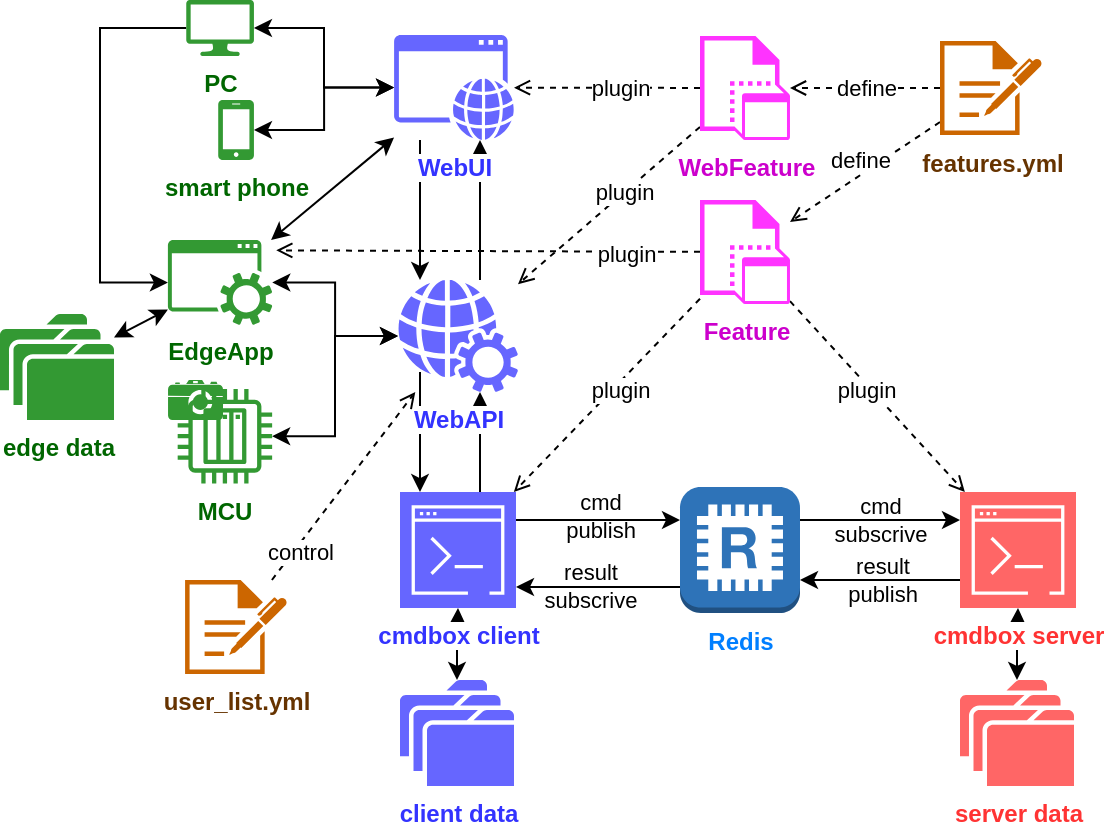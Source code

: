 <mxfile version="24.7.17">
  <diagram name="ページ1" id="YxXK643Pfl-rKASDYfHm">
    <mxGraphModel dx="989" dy="1678" grid="1" gridSize="10" guides="1" tooltips="1" connect="1" arrows="1" fold="1" page="1" pageScale="1" pageWidth="827" pageHeight="1169" math="0" shadow="0">
      <root>
        <mxCell id="0" />
        <mxCell id="1" parent="0" />
        <mxCell id="loG1sLiP6NZWTCCwNQnP-9" style="edgeStyle=orthogonalEdgeStyle;rounded=0;orthogonalLoop=1;jettySize=auto;html=1;" parent="1" edge="1">
          <mxGeometry relative="1" as="geometry">
            <Array as="points">
              <mxPoint x="570" y="250" />
            </Array>
            <mxPoint x="490" y="250.0" as="sourcePoint" />
            <mxPoint x="570" y="250.0" as="targetPoint" />
          </mxGeometry>
        </mxCell>
        <mxCell id="loG1sLiP6NZWTCCwNQnP-10" value="cmd&lt;br&gt;subscrive" style="edgeLabel;html=1;align=center;verticalAlign=middle;resizable=0;points=[];labelBackgroundColor=none;" parent="loG1sLiP6NZWTCCwNQnP-9" vertex="1" connectable="0">
          <mxGeometry x="-0.248" relative="1" as="geometry">
            <mxPoint x="10" as="offset" />
          </mxGeometry>
        </mxCell>
        <mxCell id="loG1sLiP6NZWTCCwNQnP-13" style="edgeStyle=orthogonalEdgeStyle;rounded=0;orthogonalLoop=1;jettySize=auto;html=1;" parent="1" source="loG1sLiP6NZWTCCwNQnP-1" target="loG1sLiP6NZWTCCwNQnP-2" edge="1">
          <mxGeometry relative="1" as="geometry">
            <Array as="points">
              <mxPoint x="400" y="283.52" />
              <mxPoint x="400" y="283.52" />
            </Array>
          </mxGeometry>
        </mxCell>
        <mxCell id="loG1sLiP6NZWTCCwNQnP-14" value="result&lt;br&gt;subscrive" style="edgeLabel;html=1;align=center;verticalAlign=middle;resizable=0;points=[];labelBackgroundColor=none;" parent="loG1sLiP6NZWTCCwNQnP-13" vertex="1" connectable="0">
          <mxGeometry x="0.347" y="-1" relative="1" as="geometry">
            <mxPoint x="10" as="offset" />
          </mxGeometry>
        </mxCell>
        <mxCell id="loG1sLiP6NZWTCCwNQnP-1" value="Redis" style="outlineConnect=0;dashed=0;verticalLabelPosition=bottom;verticalAlign=top;align=center;html=1;shape=mxgraph.aws3.redis;fillColor=#2E73B8;gradientColor=none;fontColor=#007FFF;fontStyle=1" parent="1" vertex="1">
          <mxGeometry x="430" y="233.52" width="60" height="63" as="geometry" />
        </mxCell>
        <mxCell id="loG1sLiP6NZWTCCwNQnP-11" style="edgeStyle=orthogonalEdgeStyle;rounded=0;orthogonalLoop=1;jettySize=auto;html=1;" parent="1" edge="1">
          <mxGeometry relative="1" as="geometry">
            <Array as="points">
              <mxPoint x="530" y="280.52" />
              <mxPoint x="530" y="280.52" />
            </Array>
            <mxPoint x="570" y="280.0" as="sourcePoint" />
            <mxPoint x="490" y="280.0" as="targetPoint" />
          </mxGeometry>
        </mxCell>
        <mxCell id="loG1sLiP6NZWTCCwNQnP-12" value="result&lt;br&gt;publish" style="edgeLabel;html=1;align=center;verticalAlign=middle;resizable=0;points=[];labelBackgroundColor=none;" parent="loG1sLiP6NZWTCCwNQnP-11" vertex="1" connectable="0">
          <mxGeometry x="0.24" relative="1" as="geometry">
            <mxPoint x="10" as="offset" />
          </mxGeometry>
        </mxCell>
        <mxCell id="loG1sLiP6NZWTCCwNQnP-4" value="&lt;b&gt;server data&lt;/b&gt;" style="sketch=0;pointerEvents=1;shadow=0;dashed=0;html=1;strokeColor=none;fillColor=#FF6666;labelPosition=center;verticalLabelPosition=bottom;verticalAlign=top;outlineConnect=0;align=center;shape=mxgraph.office.concepts.folders;fontColor=#FF3333;" parent="1" vertex="1">
          <mxGeometry x="570" y="330" width="57" height="53" as="geometry" />
        </mxCell>
        <mxCell id="loG1sLiP6NZWTCCwNQnP-5" style="edgeStyle=orthogonalEdgeStyle;rounded=0;orthogonalLoop=1;jettySize=auto;html=1;" parent="1" edge="1">
          <mxGeometry relative="1" as="geometry">
            <mxPoint x="430" y="250.0" as="targetPoint" />
            <Array as="points" />
            <mxPoint x="348" y="250.0" as="sourcePoint" />
          </mxGeometry>
        </mxCell>
        <mxCell id="loG1sLiP6NZWTCCwNQnP-6" value="cmd&lt;br&gt;publish" style="edgeLabel;html=1;align=center;verticalAlign=middle;resizable=0;points=[];labelBackgroundColor=none;" parent="loG1sLiP6NZWTCCwNQnP-5" vertex="1" connectable="0">
          <mxGeometry x="0.296" y="2" relative="1" as="geometry">
            <mxPoint x="-11" as="offset" />
          </mxGeometry>
        </mxCell>
        <mxCell id="6qWdPQYl7c-4SpXooGMC-27" style="edgeStyle=orthogonalEdgeStyle;rounded=0;orthogonalLoop=1;jettySize=auto;html=1;startArrow=classic;startFill=1;" edge="1" parent="1" source="Ols4dECVdIXcr6YLv8V9-12" target="6qWdPQYl7c-4SpXooGMC-14">
          <mxGeometry relative="1" as="geometry" />
        </mxCell>
        <mxCell id="Ols4dECVdIXcr6YLv8V9-12" value="&lt;b&gt;&lt;font color=&quot;#006600&quot;&gt;MCU&lt;/font&gt;&lt;/b&gt;" style="sketch=0;outlineConnect=0;fontColor=#66FF66;gradientColor=none;fillColor=#339933;strokeColor=none;dashed=0;verticalLabelPosition=bottom;verticalAlign=top;align=center;html=1;fontSize=12;fontStyle=0;aspect=fixed;pointerEvents=1;shape=mxgraph.aws4.iot_thing_plc;labelBackgroundColor=default;" parent="1" vertex="1">
          <mxGeometry x="178.84" y="184.46" width="47.23" height="47.23" as="geometry" />
        </mxCell>
        <mxCell id="Ols4dECVdIXcr6YLv8V9-14" value="" style="shape=mxgraph.signs.tech.camera_2;html=1;pointerEvents=1;strokeColor=none;verticalLabelPosition=bottom;verticalAlign=top;align=center;labelBackgroundColor=#FFFFFF;fontColor=#66FF66;fillColor=#339933;" parent="1" vertex="1">
          <mxGeometry x="174.02" y="180" width="27.5" height="20" as="geometry" />
        </mxCell>
        <mxCell id="6qWdPQYl7c-4SpXooGMC-3" value="&lt;b&gt;&lt;font color=&quot;#3333ff&quot;&gt;client data&lt;/font&gt;&lt;/b&gt;" style="sketch=0;pointerEvents=1;shadow=0;dashed=0;html=1;strokeColor=none;fillColor=#6666FF;labelPosition=center;verticalLabelPosition=bottom;verticalAlign=top;outlineConnect=0;align=center;shape=mxgraph.office.concepts.folders;fontColor=#FF3333;" vertex="1" parent="1">
          <mxGeometry x="290" y="330" width="57" height="53" as="geometry" />
        </mxCell>
        <mxCell id="6qWdPQYl7c-4SpXooGMC-11" style="edgeStyle=orthogonalEdgeStyle;rounded=0;orthogonalLoop=1;jettySize=auto;html=1;" edge="1" parent="1" target="6qWdPQYl7c-4SpXooGMC-14">
          <mxGeometry relative="1" as="geometry">
            <mxPoint x="330" y="236.02" as="sourcePoint" />
            <mxPoint x="330" y="186" as="targetPoint" />
            <Array as="points">
              <mxPoint x="330" y="190" />
              <mxPoint x="330" y="190" />
            </Array>
          </mxGeometry>
        </mxCell>
        <mxCell id="6qWdPQYl7c-4SpXooGMC-9" value="" style="edgeStyle=orthogonalEdgeStyle;rounded=0;orthogonalLoop=1;jettySize=auto;html=1;" edge="1" parent="1">
          <mxGeometry relative="1" as="geometry">
            <mxPoint x="300" y="176" as="sourcePoint" />
            <mxPoint x="300" y="236.02" as="targetPoint" />
            <Array as="points" />
          </mxGeometry>
        </mxCell>
        <mxCell id="6qWdPQYl7c-4SpXooGMC-26" style="edgeStyle=orthogonalEdgeStyle;rounded=0;orthogonalLoop=1;jettySize=auto;html=1;startArrow=classic;startFill=1;" edge="1" parent="1" source="6qWdPQYl7c-4SpXooGMC-13" target="6qWdPQYl7c-4SpXooGMC-15">
          <mxGeometry relative="1" as="geometry" />
        </mxCell>
        <mxCell id="6qWdPQYl7c-4SpXooGMC-13" value="&lt;b&gt;&lt;font color=&quot;#006600&quot;&gt;smart phone&lt;/font&gt;&lt;/b&gt;" style="sketch=0;pointerEvents=1;shadow=0;dashed=0;html=1;strokeColor=none;fillColor=#339933;labelPosition=center;verticalLabelPosition=bottom;verticalAlign=top;outlineConnect=0;align=center;shape=mxgraph.office.devices.cell_phone_iphone_standalone;" vertex="1" parent="1">
          <mxGeometry x="199.11" y="40" width="17.86" height="30" as="geometry" />
        </mxCell>
        <mxCell id="6qWdPQYl7c-4SpXooGMC-23" style="edgeStyle=orthogonalEdgeStyle;rounded=0;orthogonalLoop=1;jettySize=auto;html=1;" edge="1" parent="1" source="6qWdPQYl7c-4SpXooGMC-15" target="6qWdPQYl7c-4SpXooGMC-14">
          <mxGeometry relative="1" as="geometry">
            <Array as="points">
              <mxPoint x="300" y="120" />
              <mxPoint x="300" y="120" />
            </Array>
          </mxGeometry>
        </mxCell>
        <mxCell id="6qWdPQYl7c-4SpXooGMC-24" style="edgeStyle=orthogonalEdgeStyle;rounded=0;orthogonalLoop=1;jettySize=auto;html=1;" edge="1" parent="1" source="6qWdPQYl7c-4SpXooGMC-14" target="6qWdPQYl7c-4SpXooGMC-15">
          <mxGeometry relative="1" as="geometry">
            <Array as="points">
              <mxPoint x="330" y="120" />
              <mxPoint x="330" y="120" />
            </Array>
          </mxGeometry>
        </mxCell>
        <mxCell id="6qWdPQYl7c-4SpXooGMC-14" value="&lt;b&gt;&lt;font style=&quot;background-color: rgb(255, 255, 255);&quot; color=&quot;#3333ff&quot;&gt;WebAPI&lt;/font&gt;&lt;/b&gt;" style="sketch=0;pointerEvents=1;shadow=0;dashed=0;html=1;strokeColor=none;fillColor=#6666FF;labelPosition=center;verticalLabelPosition=bottom;verticalAlign=top;outlineConnect=0;align=center;shape=mxgraph.office.concepts.web_services;" vertex="1" parent="1">
          <mxGeometry x="289" y="130" width="60" height="56" as="geometry" />
        </mxCell>
        <mxCell id="6qWdPQYl7c-4SpXooGMC-25" style="edgeStyle=orthogonalEdgeStyle;rounded=0;orthogonalLoop=1;jettySize=auto;html=1;startArrow=classic;startFill=1;" edge="1" parent="1" source="6qWdPQYl7c-4SpXooGMC-22" target="6qWdPQYl7c-4SpXooGMC-15">
          <mxGeometry relative="1" as="geometry" />
        </mxCell>
        <mxCell id="6qWdPQYl7c-4SpXooGMC-55" style="edgeStyle=orthogonalEdgeStyle;rounded=0;orthogonalLoop=1;jettySize=auto;html=1;startArrow=none;startFill=0;" edge="1" parent="1" source="6qWdPQYl7c-4SpXooGMC-22" target="6qWdPQYl7c-4SpXooGMC-28">
          <mxGeometry relative="1" as="geometry">
            <Array as="points">
              <mxPoint x="140" y="4.0" />
              <mxPoint x="140" y="131.23" />
            </Array>
          </mxGeometry>
        </mxCell>
        <mxCell id="6qWdPQYl7c-4SpXooGMC-22" value="&lt;b&gt;&lt;font color=&quot;#006600&quot;&gt;PC&lt;/font&gt;&lt;/b&gt;" style="sketch=0;pointerEvents=1;shadow=0;dashed=0;html=1;strokeColor=none;fillColor=#339933;labelPosition=center;verticalLabelPosition=bottom;verticalAlign=top;outlineConnect=0;align=center;shape=mxgraph.office.devices.lcd_monitor;" vertex="1" parent="1">
          <mxGeometry x="183.13" y="-10" width="33.84" height="28" as="geometry" />
        </mxCell>
        <mxCell id="6qWdPQYl7c-4SpXooGMC-15" value="&lt;b&gt;&lt;font color=&quot;#3333ff&quot; style=&quot;background-color: rgb(255, 255, 255);&quot;&gt;WebUI&lt;/font&gt;&lt;/b&gt;" style="sketch=0;pointerEvents=1;shadow=0;dashed=0;html=1;strokeColor=none;fillColor=#6666FF;labelPosition=center;verticalLabelPosition=bottom;verticalAlign=top;outlineConnect=0;align=center;shape=mxgraph.office.concepts.application_web;" vertex="1" parent="1">
          <mxGeometry x="287.05" y="7.54" width="59.95" height="52.46" as="geometry" />
        </mxCell>
        <mxCell id="6qWdPQYl7c-4SpXooGMC-29" style="edgeStyle=orthogonalEdgeStyle;rounded=0;orthogonalLoop=1;jettySize=auto;html=1;startArrow=classic;startFill=1;" edge="1" parent="1" source="6qWdPQYl7c-4SpXooGMC-28" target="6qWdPQYl7c-4SpXooGMC-14">
          <mxGeometry relative="1" as="geometry" />
        </mxCell>
        <mxCell id="6qWdPQYl7c-4SpXooGMC-60" style="rounded=0;orthogonalLoop=1;jettySize=auto;html=1;endArrow=classic;endFill=1;startArrow=classic;startFill=1;" edge="1" parent="1" source="6qWdPQYl7c-4SpXooGMC-28" target="6qWdPQYl7c-4SpXooGMC-15">
          <mxGeometry relative="1" as="geometry" />
        </mxCell>
        <mxCell id="6qWdPQYl7c-4SpXooGMC-28" value="&lt;b&gt;&lt;font color=&quot;#006600&quot;&gt;EdgeApp&lt;/font&gt;&lt;/b&gt;" style="sketch=0;pointerEvents=1;shadow=0;dashed=0;html=1;strokeColor=none;fillColor=#339933;labelPosition=center;verticalLabelPosition=bottom;verticalAlign=top;outlineConnect=0;align=center;shape=mxgraph.office.concepts.service_application;" vertex="1" parent="1">
          <mxGeometry x="173.95" y="110" width="52.19" height="42.46" as="geometry" />
        </mxCell>
        <mxCell id="6qWdPQYl7c-4SpXooGMC-31" style="rounded=0;orthogonalLoop=1;jettySize=auto;html=1;endArrow=open;endFill=0;dashed=1;" edge="1" parent="1" source="6qWdPQYl7c-4SpXooGMC-30" target="loG1sLiP6NZWTCCwNQnP-3">
          <mxGeometry relative="1" as="geometry" />
        </mxCell>
        <mxCell id="6qWdPQYl7c-4SpXooGMC-45" value="plugin" style="edgeLabel;html=1;align=center;verticalAlign=middle;resizable=0;points=[];" vertex="1" connectable="0" parent="6qWdPQYl7c-4SpXooGMC-31">
          <mxGeometry x="-0.096" y="-2" relative="1" as="geometry">
            <mxPoint as="offset" />
          </mxGeometry>
        </mxCell>
        <mxCell id="6qWdPQYl7c-4SpXooGMC-32" style="rounded=0;orthogonalLoop=1;jettySize=auto;html=1;endArrow=open;endFill=0;dashed=1;" edge="1" parent="1" source="6qWdPQYl7c-4SpXooGMC-30" target="loG1sLiP6NZWTCCwNQnP-2">
          <mxGeometry relative="1" as="geometry" />
        </mxCell>
        <mxCell id="6qWdPQYl7c-4SpXooGMC-44" value="plugin" style="edgeLabel;html=1;align=center;verticalAlign=middle;resizable=0;points=[];" vertex="1" connectable="0" parent="6qWdPQYl7c-4SpXooGMC-32">
          <mxGeometry x="-0.099" y="3" relative="1" as="geometry">
            <mxPoint as="offset" />
          </mxGeometry>
        </mxCell>
        <mxCell id="6qWdPQYl7c-4SpXooGMC-33" style="rounded=0;orthogonalLoop=1;jettySize=auto;html=1;dashed=1;endArrow=open;endFill=0;entryX=1.038;entryY=0.122;entryDx=0;entryDy=0;entryPerimeter=0;" edge="1" parent="1" source="6qWdPQYl7c-4SpXooGMC-30" target="6qWdPQYl7c-4SpXooGMC-28">
          <mxGeometry relative="1" as="geometry" />
        </mxCell>
        <mxCell id="6qWdPQYl7c-4SpXooGMC-46" value="plugin" style="edgeLabel;html=1;align=center;verticalAlign=middle;resizable=0;points=[];" vertex="1" connectable="0" parent="6qWdPQYl7c-4SpXooGMC-33">
          <mxGeometry x="-0.648" y="1" relative="1" as="geometry">
            <mxPoint as="offset" />
          </mxGeometry>
        </mxCell>
        <mxCell id="6qWdPQYl7c-4SpXooGMC-30" value="&lt;b&gt;&lt;font style=&quot;background-color: rgb(255, 255, 255);&quot; color=&quot;#cc00cc&quot;&gt;Feature&lt;/font&gt;&lt;/b&gt;" style="sketch=0;pointerEvents=1;shadow=0;dashed=0;html=1;strokeColor=none;fillColor=#FF33FF;labelPosition=center;verticalLabelPosition=bottom;verticalAlign=top;outlineConnect=0;align=center;shape=mxgraph.office.concepts.web_part;" vertex="1" parent="1">
          <mxGeometry x="440" y="90.0" width="45" height="52" as="geometry" />
        </mxCell>
        <mxCell id="6qWdPQYl7c-4SpXooGMC-36" style="rounded=0;orthogonalLoop=1;jettySize=auto;html=1;endArrow=open;endFill=0;dashed=1;" edge="1" parent="1" source="6qWdPQYl7c-4SpXooGMC-35" target="6qWdPQYl7c-4SpXooGMC-14">
          <mxGeometry relative="1" as="geometry" />
        </mxCell>
        <mxCell id="6qWdPQYl7c-4SpXooGMC-42" value="plugin" style="edgeLabel;html=1;align=center;verticalAlign=middle;resizable=0;points=[];" vertex="1" connectable="0" parent="6qWdPQYl7c-4SpXooGMC-36">
          <mxGeometry x="-0.166" y="-1" relative="1" as="geometry">
            <mxPoint as="offset" />
          </mxGeometry>
        </mxCell>
        <mxCell id="6qWdPQYl7c-4SpXooGMC-52" style="rounded=0;orthogonalLoop=1;jettySize=auto;html=1;endArrow=open;endFill=0;dashed=1;" edge="1" parent="1" source="6qWdPQYl7c-4SpXooGMC-35" target="6qWdPQYl7c-4SpXooGMC-15">
          <mxGeometry relative="1" as="geometry" />
        </mxCell>
        <mxCell id="6qWdPQYl7c-4SpXooGMC-53" value="plugin" style="edgeLabel;html=1;align=center;verticalAlign=middle;resizable=0;points=[];" vertex="1" connectable="0" parent="6qWdPQYl7c-4SpXooGMC-52">
          <mxGeometry x="0.172" relative="1" as="geometry">
            <mxPoint x="14" as="offset" />
          </mxGeometry>
        </mxCell>
        <mxCell id="6qWdPQYl7c-4SpXooGMC-35" value="&lt;b&gt;&lt;font style=&quot;background-color: rgb(255, 255, 255);&quot; color=&quot;#cc00cc&quot;&gt;WebFeature&lt;/font&gt;&lt;/b&gt;" style="sketch=0;pointerEvents=1;shadow=0;dashed=0;html=1;strokeColor=none;fillColor=#FF33FF;labelPosition=center;verticalLabelPosition=bottom;verticalAlign=top;outlineConnect=0;align=center;shape=mxgraph.office.concepts.web_part;" vertex="1" parent="1">
          <mxGeometry x="440" y="8" width="45" height="52" as="geometry" />
        </mxCell>
        <mxCell id="6qWdPQYl7c-4SpXooGMC-39" style="rounded=0;orthogonalLoop=1;jettySize=auto;html=1;endArrow=open;endFill=0;dashed=1;" edge="1" parent="1" source="6qWdPQYl7c-4SpXooGMC-38" target="6qWdPQYl7c-4SpXooGMC-14">
          <mxGeometry relative="1" as="geometry" />
        </mxCell>
        <mxCell id="6qWdPQYl7c-4SpXooGMC-54" value="control" style="edgeLabel;html=1;align=center;verticalAlign=middle;resizable=0;points=[];" vertex="1" connectable="0" parent="6qWdPQYl7c-4SpXooGMC-39">
          <mxGeometry x="-0.497" relative="1" as="geometry">
            <mxPoint x="-4" y="9" as="offset" />
          </mxGeometry>
        </mxCell>
        <mxCell id="6qWdPQYl7c-4SpXooGMC-38" value="&lt;b&gt;&lt;font style=&quot;background-color: rgb(255, 255, 255);&quot; color=&quot;#663300&quot;&gt;user_list.yml&lt;/font&gt;&lt;/b&gt;" style="sketch=0;pointerEvents=1;shadow=0;dashed=0;html=1;strokeColor=none;fillColor=#CC6600;labelPosition=center;verticalLabelPosition=bottom;verticalAlign=top;outlineConnect=0;align=center;shape=mxgraph.office.concepts.sign_up;" vertex="1" parent="1">
          <mxGeometry x="182.54" y="280" width="51" height="47" as="geometry" />
        </mxCell>
        <mxCell id="6qWdPQYl7c-4SpXooGMC-48" style="edgeStyle=orthogonalEdgeStyle;rounded=0;orthogonalLoop=1;jettySize=auto;html=1;dashed=1;endArrow=open;endFill=0;" edge="1" parent="1" source="6qWdPQYl7c-4SpXooGMC-47" target="6qWdPQYl7c-4SpXooGMC-35">
          <mxGeometry relative="1" as="geometry" />
        </mxCell>
        <mxCell id="6qWdPQYl7c-4SpXooGMC-49" value="define" style="edgeLabel;html=1;align=center;verticalAlign=middle;resizable=0;points=[];" vertex="1" connectable="0" parent="6qWdPQYl7c-4SpXooGMC-48">
          <mxGeometry x="-0.006" relative="1" as="geometry">
            <mxPoint as="offset" />
          </mxGeometry>
        </mxCell>
        <mxCell id="6qWdPQYl7c-4SpXooGMC-50" style="rounded=0;orthogonalLoop=1;jettySize=auto;html=1;endArrow=open;endFill=0;dashed=1;" edge="1" parent="1" source="6qWdPQYl7c-4SpXooGMC-47" target="6qWdPQYl7c-4SpXooGMC-30">
          <mxGeometry relative="1" as="geometry" />
        </mxCell>
        <mxCell id="6qWdPQYl7c-4SpXooGMC-51" value="define" style="edgeLabel;html=1;align=center;verticalAlign=middle;resizable=0;points=[];" vertex="1" connectable="0" parent="6qWdPQYl7c-4SpXooGMC-50">
          <mxGeometry x="0.244" y="1" relative="1" as="geometry">
            <mxPoint x="6" y="-13" as="offset" />
          </mxGeometry>
        </mxCell>
        <mxCell id="6qWdPQYl7c-4SpXooGMC-47" value="&lt;b&gt;&lt;font style=&quot;background-color: rgb(255, 255, 255);&quot; color=&quot;#663300&quot;&gt;features.yml&lt;/font&gt;&lt;/b&gt;" style="sketch=0;pointerEvents=1;shadow=0;dashed=0;html=1;strokeColor=none;fillColor=#CC6600;labelPosition=center;verticalLabelPosition=bottom;verticalAlign=top;outlineConnect=0;align=center;shape=mxgraph.office.concepts.sign_up;" vertex="1" parent="1">
          <mxGeometry x="560" y="10.5" width="51" height="47" as="geometry" />
        </mxCell>
        <mxCell id="6qWdPQYl7c-4SpXooGMC-59" style="rounded=0;orthogonalLoop=1;jettySize=auto;html=1;startArrow=classic;startFill=1;" edge="1" parent="1" source="6qWdPQYl7c-4SpXooGMC-56" target="6qWdPQYl7c-4SpXooGMC-28">
          <mxGeometry relative="1" as="geometry" />
        </mxCell>
        <mxCell id="6qWdPQYl7c-4SpXooGMC-56" value="&lt;b&gt;&lt;font color=&quot;#006600&quot;&gt;edge data&lt;/font&gt;&lt;/b&gt;" style="sketch=0;pointerEvents=1;shadow=0;dashed=0;html=1;strokeColor=none;fillColor=#339933;labelPosition=center;verticalLabelPosition=bottom;verticalAlign=top;outlineConnect=0;align=center;shape=mxgraph.office.concepts.folders;fontColor=#FF3333;" vertex="1" parent="1">
          <mxGeometry x="90" y="147" width="57" height="53" as="geometry" />
        </mxCell>
        <mxCell id="6qWdPQYl7c-4SpXooGMC-57" style="edgeStyle=orthogonalEdgeStyle;rounded=0;orthogonalLoop=1;jettySize=auto;html=1;entryX=0.5;entryY=1;entryDx=0;entryDy=0;entryPerimeter=0;startArrow=classic;startFill=1;" edge="1" parent="1" source="6qWdPQYl7c-4SpXooGMC-3" target="loG1sLiP6NZWTCCwNQnP-2">
          <mxGeometry relative="1" as="geometry" />
        </mxCell>
        <mxCell id="loG1sLiP6NZWTCCwNQnP-2" value="&lt;span style=&quot;background-color: rgb(255, 255, 255);&quot;&gt;&lt;b&gt;cmdbox client&lt;/b&gt;&lt;/span&gt;" style="sketch=0;points=[[0,0,0],[0.25,0,0],[0.5,0,0],[0.75,0,0],[1,0,0],[0,1,0],[0.25,1,0],[0.5,1,0],[0.75,1,0],[1,1,0],[0,0.25,0],[0,0.5,0],[0,0.75,0],[1,0.25,0],[1,0.5,0],[1,0.75,0]];outlineConnect=0;fontColor=#3333FF;fillColor=#6666FF;strokeColor=#ffffff;dashed=0;verticalLabelPosition=bottom;verticalAlign=top;align=center;html=1;fontSize=12;fontStyle=0;aspect=fixed;shape=mxgraph.aws4.resourceIcon;resIcon=mxgraph.aws4.command_line_interface;" parent="1" vertex="1">
          <mxGeometry x="290" y="236.02" width="58" height="58" as="geometry" />
        </mxCell>
        <mxCell id="6qWdPQYl7c-4SpXooGMC-58" style="edgeStyle=orthogonalEdgeStyle;rounded=0;orthogonalLoop=1;jettySize=auto;html=1;entryX=0.5;entryY=1;entryDx=0;entryDy=0;entryPerimeter=0;startArrow=classic;startFill=1;" edge="1" parent="1" source="loG1sLiP6NZWTCCwNQnP-4" target="loG1sLiP6NZWTCCwNQnP-3">
          <mxGeometry relative="1" as="geometry" />
        </mxCell>
        <mxCell id="loG1sLiP6NZWTCCwNQnP-3" value="cmdbox server" style="sketch=0;points=[[0,0,0],[0.25,0,0],[0.5,0,0],[0.75,0,0],[1,0,0],[0,1,0],[0.25,1,0],[0.5,1,0],[0.75,1,0],[1,1,0],[0,0.25,0],[0,0.5,0],[0,0.75,0],[1,0.25,0],[1,0.5,0],[1,0.75,0]];outlineConnect=0;fontColor=#FF3333;fillColor=#FF6666;strokeColor=#ffffff;dashed=0;verticalLabelPosition=bottom;verticalAlign=top;align=center;html=1;fontSize=12;fontStyle=1;aspect=fixed;shape=mxgraph.aws4.resourceIcon;resIcon=mxgraph.aws4.command_line_interface;labelBackgroundColor=#ffffff;" parent="1" vertex="1">
          <mxGeometry x="570" y="236.02" width="58" height="58" as="geometry" />
        </mxCell>
      </root>
    </mxGraphModel>
  </diagram>
</mxfile>
